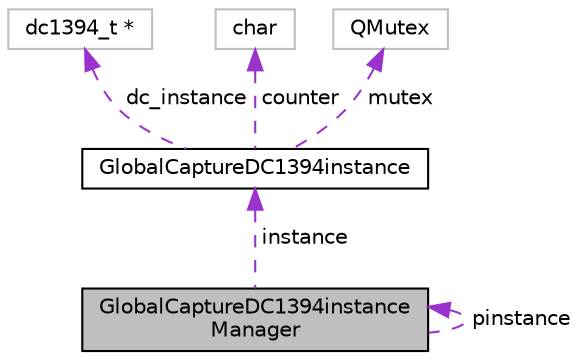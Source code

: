 digraph "GlobalCaptureDC1394instanceManager"
{
 // INTERACTIVE_SVG=YES
  edge [fontname="Helvetica",fontsize="10",labelfontname="Helvetica",labelfontsize="10"];
  node [fontname="Helvetica",fontsize="10",shape=record];
  Node1 [label="GlobalCaptureDC1394instance\lManager",height=0.2,width=0.4,color="black", fillcolor="grey75", style="filled", fontcolor="black"];
  Node2 -> Node1 [dir="back",color="darkorchid3",fontsize="10",style="dashed",label=" instance" ,fontname="Helvetica"];
  Node2 [label="GlobalCaptureDC1394instance",height=0.2,width=0.4,color="black", fillcolor="white", style="filled",URL="$d3/d74/class_global_capture_d_c1394instance.html",tooltip="A singleton provider of a dc1394 lib context used for capturing with multiple threads. "];
  Node3 -> Node2 [dir="back",color="darkorchid3",fontsize="10",style="dashed",label=" dc_instance" ,fontname="Helvetica"];
  Node3 [label="dc1394_t *",height=0.2,width=0.4,color="grey75", fillcolor="white", style="filled"];
  Node4 -> Node2 [dir="back",color="darkorchid3",fontsize="10",style="dashed",label=" counter" ,fontname="Helvetica"];
  Node4 [label="char",height=0.2,width=0.4,color="grey75", fillcolor="white", style="filled"];
  Node5 -> Node2 [dir="back",color="darkorchid3",fontsize="10",style="dashed",label=" mutex" ,fontname="Helvetica"];
  Node5 [label="QMutex",height=0.2,width=0.4,color="grey75", fillcolor="white", style="filled"];
  Node1 -> Node1 [dir="back",color="darkorchid3",fontsize="10",style="dashed",label=" pinstance" ,fontname="Helvetica"];
}
